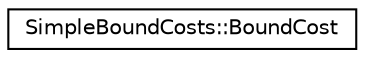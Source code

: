 digraph "Graphical Class Hierarchy"
{
 // LATEX_PDF_SIZE
  edge [fontname="Helvetica",fontsize="10",labelfontname="Helvetica",labelfontsize="10"];
  node [fontname="Helvetica",fontsize="10",shape=record];
  rankdir="LR";
  Node0 [label="SimpleBoundCosts::BoundCost",height=0.2,width=0.4,color="black", fillcolor="white", style="filled",URL="$structoperations__research_1_1_simple_bound_costs_1_1_bound_cost.html",tooltip=" "];
}
